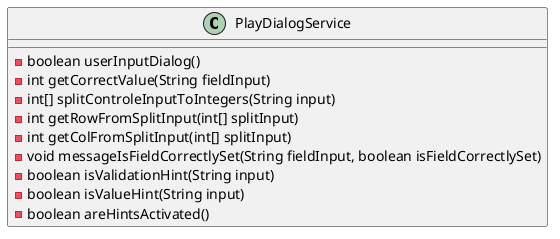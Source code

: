 @startuml
class PlayDialogService {
   - boolean userInputDialog()
   - int getCorrectValue(String fieldInput)
   - int[] splitControleInputToIntegers(String input)
   - int getRowFromSplitInput(int[] splitInput)
   - int getColFromSplitInput(int[] splitInput)
   - void messageIsFieldCorrectlySet(String fieldInput, boolean isFieldCorrectlySet)
   - boolean isValidationHint(String input)
   - boolean isValueHint(String input)
   - boolean areHintsActivated()
}
@enduml
